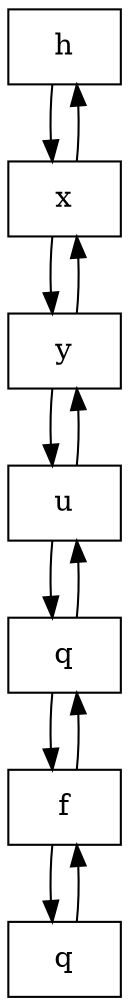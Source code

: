 digraph G{
node0[shape = record,label = "h"];
node1[shape = record,label = "x"];
node2[shape = record,label = "y"];
node3[shape = record,label = "u"];
node4[shape = record,label = "q"];
node5[shape = record,label = "f"];
node6[shape = record,label = "q"];
node0->node1->node2->node3->node4->node5->node6;node6->node5->node4->node3->node2->node1->node0;}